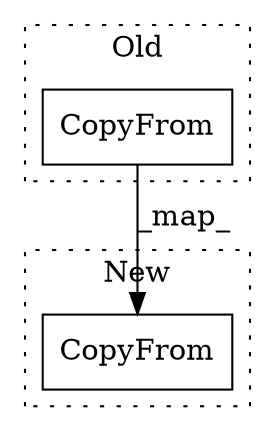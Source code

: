 digraph G {
subgraph cluster0 {
1 [label="CopyFrom" a="32" s="11002,11021" l="9,1" shape="box"];
label = "Old";
style="dotted";
}
subgraph cluster1 {
2 [label="CopyFrom" a="32" s="10816,10835" l="9,1" shape="box"];
label = "New";
style="dotted";
}
1 -> 2 [label="_map_"];
}